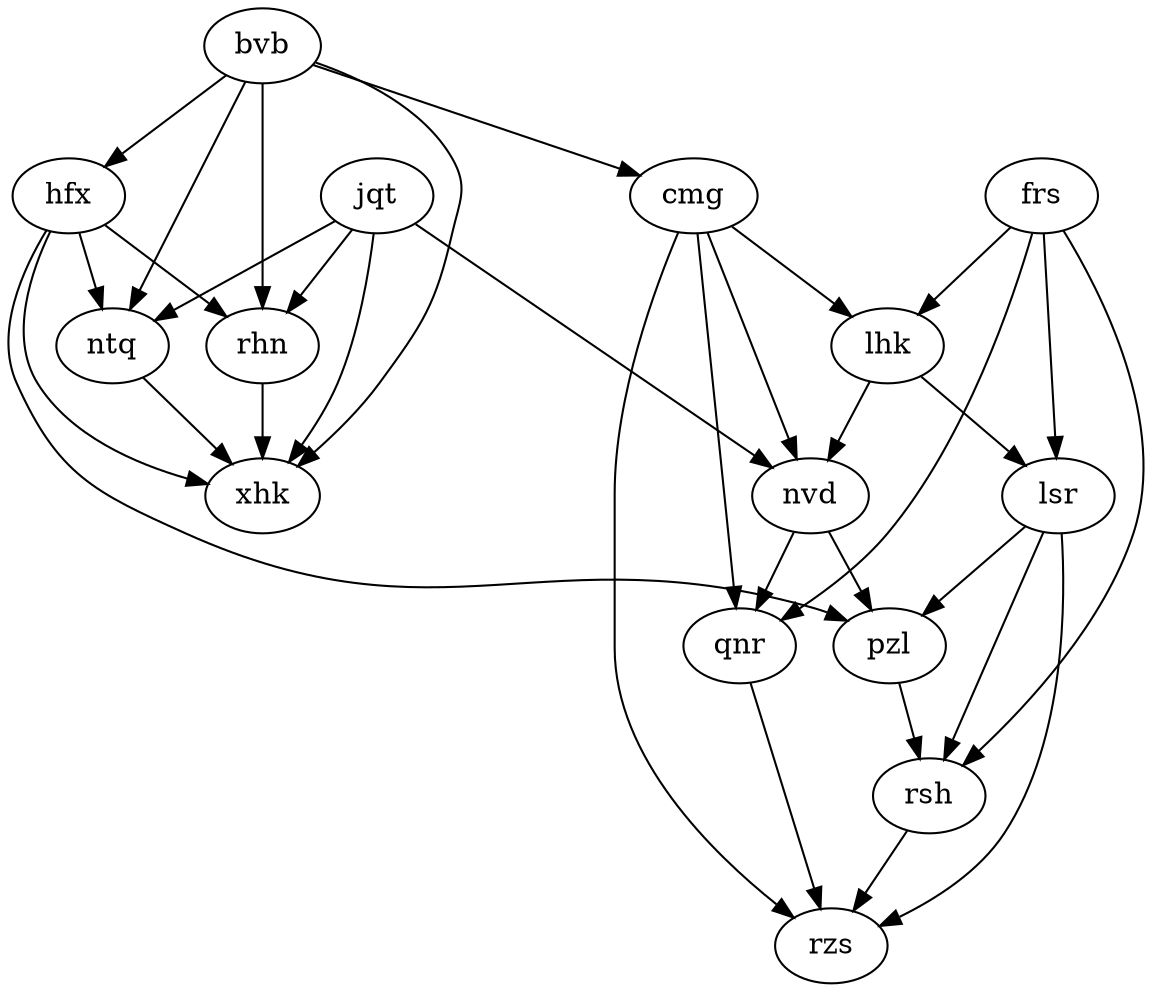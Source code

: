 digraph {
	graph [bb="0,0,545.11,468"];
	node [label="\N"];
	bvb	[height=0.5,
		pos="122.09,450",
		width=0.77632];
	cmg	[height=0.5,
		pos="329.09,378",
		width=0.84854];
	bvb -> cmg	[pos="e,303.14,387.77 146.24,440.83 182.57,428.55 251.51,405.23 293.58,391.01"];
	hfx	[height=0.5,
		pos="29.085,378",
		width=0.75];
	bvb -> hfx	[pos="e,46.499,392.11 104.59,435.83 90.564,425.27 70.67,410.3 54.824,398.37"];
	ntq	[height=0.5,
		pos="50.085,306",
		width=0.75];
	bvb -> ntq	[pos="e,58.47,323.54 113.83,432.71 101.41,408.23 77.84,361.74 63.101,332.67"];
	rhn	[height=0.5,
		pos="122.09,306",
		width=0.75];
	bvb -> rhn	[pos="e,122.09,324.19 122.09,431.87 122.09,407.67 122.09,363.21 122.09,334.39"];
	xhk	[height=0.5,
		pos="122.09,234",
		width=0.75827];
	bvb -> xhk	[pos="e,139.08,248.26 147.23,442.09 168.97,434.63 199.05,420.41 213.09,396 221.06,382.13 216.67,375.59 213.09,360 205.1,325.33 199.12,\
316.69 178.09,288 169.19,275.87 157.32,264.18 146.79,254.88"];
	lhk	[height=0.5,
		pos="422.09,306",
		width=0.75];
	cmg -> lhk	[pos="e,404.69,320.09 347.46,363.17 361.48,352.61 380.98,337.94 396.52,326.24"];
	nvd	[height=0.5,
		pos="385.09,234",
		width=0.77632];
	cmg -> nvd	[pos="e,378.45,251.82 335.73,360.15 345.37,335.71 363.33,290.17 374.72,261.29"];
	qnr	[height=0.5,
		pos="351.09,162",
		width=0.75];
	cmg -> qnr	[pos="e,349.31,180.23 330.85,359.85 334.65,322.83 343.66,235.18 348.27,190.39"];
	rzs	[height=0.5,
		pos="395.09,18",
		width=0.75];
	cmg -> rzs	[pos="e,376.97,31.574 321.58,360.34 310.5,334.2 291.09,281.7 291.09,235 291.09,235 291.09,235 291.09,161 291.09,108.49 337.95,62.491 368.76,\
37.923"];
	hfx -> ntq	[pos="e,45.049,323.79 34.169,360.05 36.568,352.06 39.486,342.33 42.165,333.4"];
	hfx -> rhn	[pos="e,104.67,320.11 46.578,363.83 60.607,353.27 80.501,338.3 96.347,326.37"];
	hfx -> xhk	[pos="e,95.853,239.69 20.213,360.94 11.103,342.06 0.079712,310.47 14.085,288 29.716,262.92 61.065,249.37 85.979,242.27"];
	pzl	[height=0.5,
		pos="423.09,162",
		width=0.75];
	hfx -> pzl	[pos="e,402.59,174.07 18.312,361.39 7.2066,343.22 -7.0351,312.56 4.0853,288 24.088,243.82 41.797,235.77 86.085,216 209.12,161.09 257.61,\
217.25 387.09,180 389.03,179.44 391,178.79 392.96,178.07"];
	ntq -> xhk	[pos="e,107.29,249.38 64.656,290.83 74.835,280.94 88.609,267.55 100.12,256.36"];
	rhn -> xhk	[pos="e,122.09,252.1 122.09,287.7 122.09,279.98 122.09,270.71 122.09,262.11"];
	lhk -> nvd	[pos="e,393.62,251.15 413.5,288.76 409.02,280.28 403.43,269.71 398.4,260.2"];
	lsr	[height=0.5,
		pos="504.09,234",
		width=0.75];
	lhk -> lsr	[pos="e,488.2,248.56 438.29,291.17 450.27,280.94 466.78,266.85 480.26,255.34"];
	nvd -> qnr	[pos="e,359.08,179.47 377.03,216.41 373.01,208.13 368.05,197.92 363.55,188.66"];
	nvd -> pzl	[pos="e,414.32,179.15 393.9,216.76 398.5,208.28 404.24,197.71 409.41,188.2"];
	qnr -> rzs	[pos="e,389.87,35.825 356.31,144.15 363.85,119.81 377.87,74.568 386.82,45.665"];
	frs	[height=0.5,
		pos="496.09,378",
		width=0.75];
	frs -> lhk	[pos="e,437.04,321.14 481.11,362.83 470.58,352.87 456.3,339.37 444.43,328.14"];
	frs -> qnr	[pos="e,371.17,174.41 491.49,359.85 482.42,328.51 459.78,261.07 422.09,216 410.27,201.87 393.97,189.36 379.96,180.05"];
	frs -> lsr	[pos="e,503.12,252.19 497.05,359.87 498.41,335.67 500.92,291.21 502.54,262.39"];
	rsh	[height=0.5,
		pos="442.09,90",
		width=0.75];
	frs -> rsh	[pos="e,458.38,104.69 506.49,361.3 524.36,332.32 557.35,268.58 540.09,216 526.03,173.21 490.02,134.14 465.79,111.46"];
	lsr -> rzs	[pos="e,418.37,27.545 505.65,215.87 507.64,184.57 507.78,117.2 478.09,72 466.12,53.795 445.51,40.584 427.82,31.904"];
	lsr -> rsh	[pos="e,449.27,107.46 496.85,216.43 486.17,191.96 466.06,145.91 453.41,116.94"];
	lsr -> pzl	[pos="e,439.06,176.8 488.08,219.17 476.32,209.01 460.15,195.03 446.88,183.56"];
	rsh -> rzs	[pos="e,405.71,34.821 431.42,73.116 425.53,64.345 418.09,53.264 411.48,43.416"];
	pzl -> rsh	[pos="e,437.53,107.79 427.68,144.05 429.83,136.14 432.44,126.54 434.84,117.69"];
	jqt	[height=0.5,
		pos="177.09,378",
		width=0.75];
	jqt -> ntq	[pos="e,70.535,318.27 156.96,365.91 136.09,354.41 103.25,336.3 79.474,323.2"];
	jqt -> rhn	[pos="e,134,322.16 165.15,361.81 157.87,352.55 148.42,340.52 140.23,330.09"];
	jqt -> xhk	[pos="e,134.83,250.3 175.43,360.01 173.2,341.65 168.26,311.83 158.09,288 153.7,277.72 147.2,267.34 140.94,258.53"];
	jqt -> nvd	[pos="e,366.67,247.57 195.54,364.4 232.39,339.24 315.22,282.7 358.14,253.39"];
}
